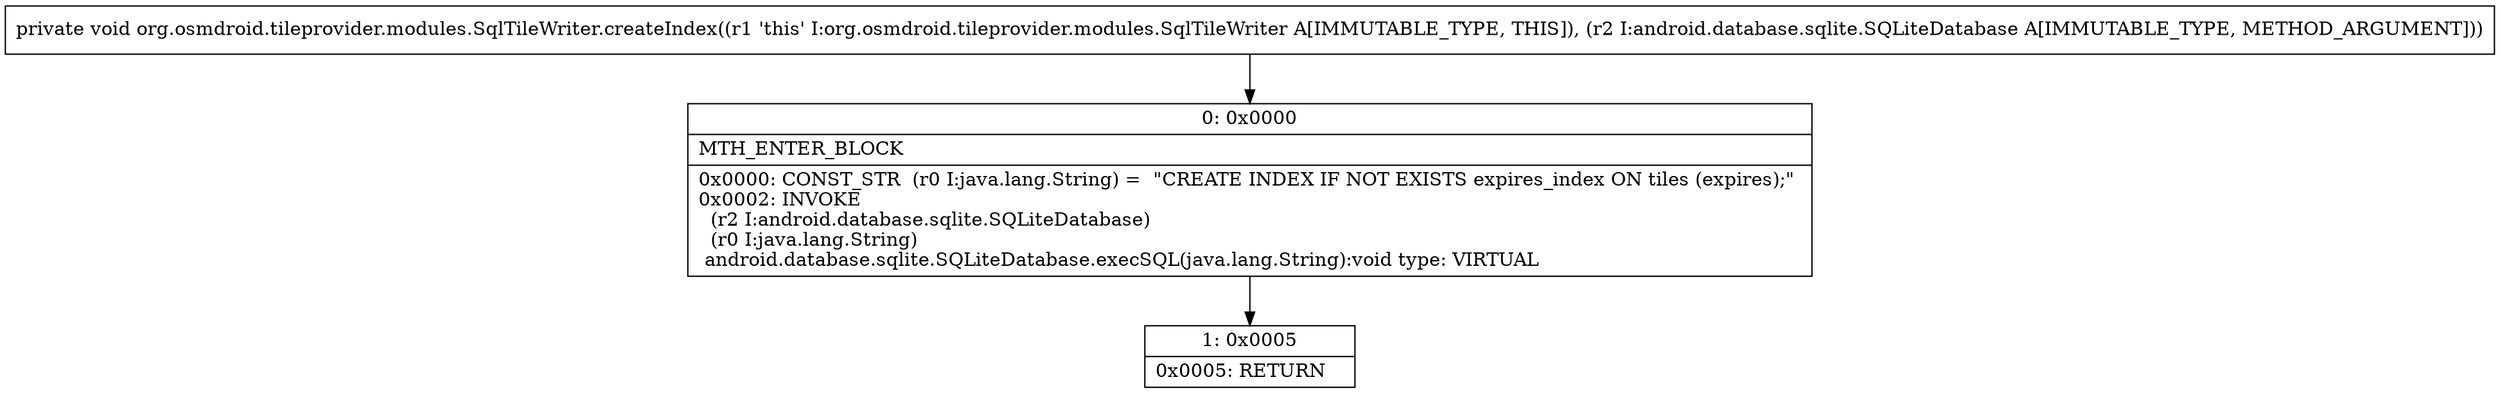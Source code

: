 digraph "CFG fororg.osmdroid.tileprovider.modules.SqlTileWriter.createIndex(Landroid\/database\/sqlite\/SQLiteDatabase;)V" {
Node_0 [shape=record,label="{0\:\ 0x0000|MTH_ENTER_BLOCK\l|0x0000: CONST_STR  (r0 I:java.lang.String) =  \"CREATE INDEX IF NOT EXISTS expires_index ON tiles (expires);\" \l0x0002: INVOKE  \l  (r2 I:android.database.sqlite.SQLiteDatabase)\l  (r0 I:java.lang.String)\l android.database.sqlite.SQLiteDatabase.execSQL(java.lang.String):void type: VIRTUAL \l}"];
Node_1 [shape=record,label="{1\:\ 0x0005|0x0005: RETURN   \l}"];
MethodNode[shape=record,label="{private void org.osmdroid.tileprovider.modules.SqlTileWriter.createIndex((r1 'this' I:org.osmdroid.tileprovider.modules.SqlTileWriter A[IMMUTABLE_TYPE, THIS]), (r2 I:android.database.sqlite.SQLiteDatabase A[IMMUTABLE_TYPE, METHOD_ARGUMENT])) }"];
MethodNode -> Node_0;
Node_0 -> Node_1;
}

